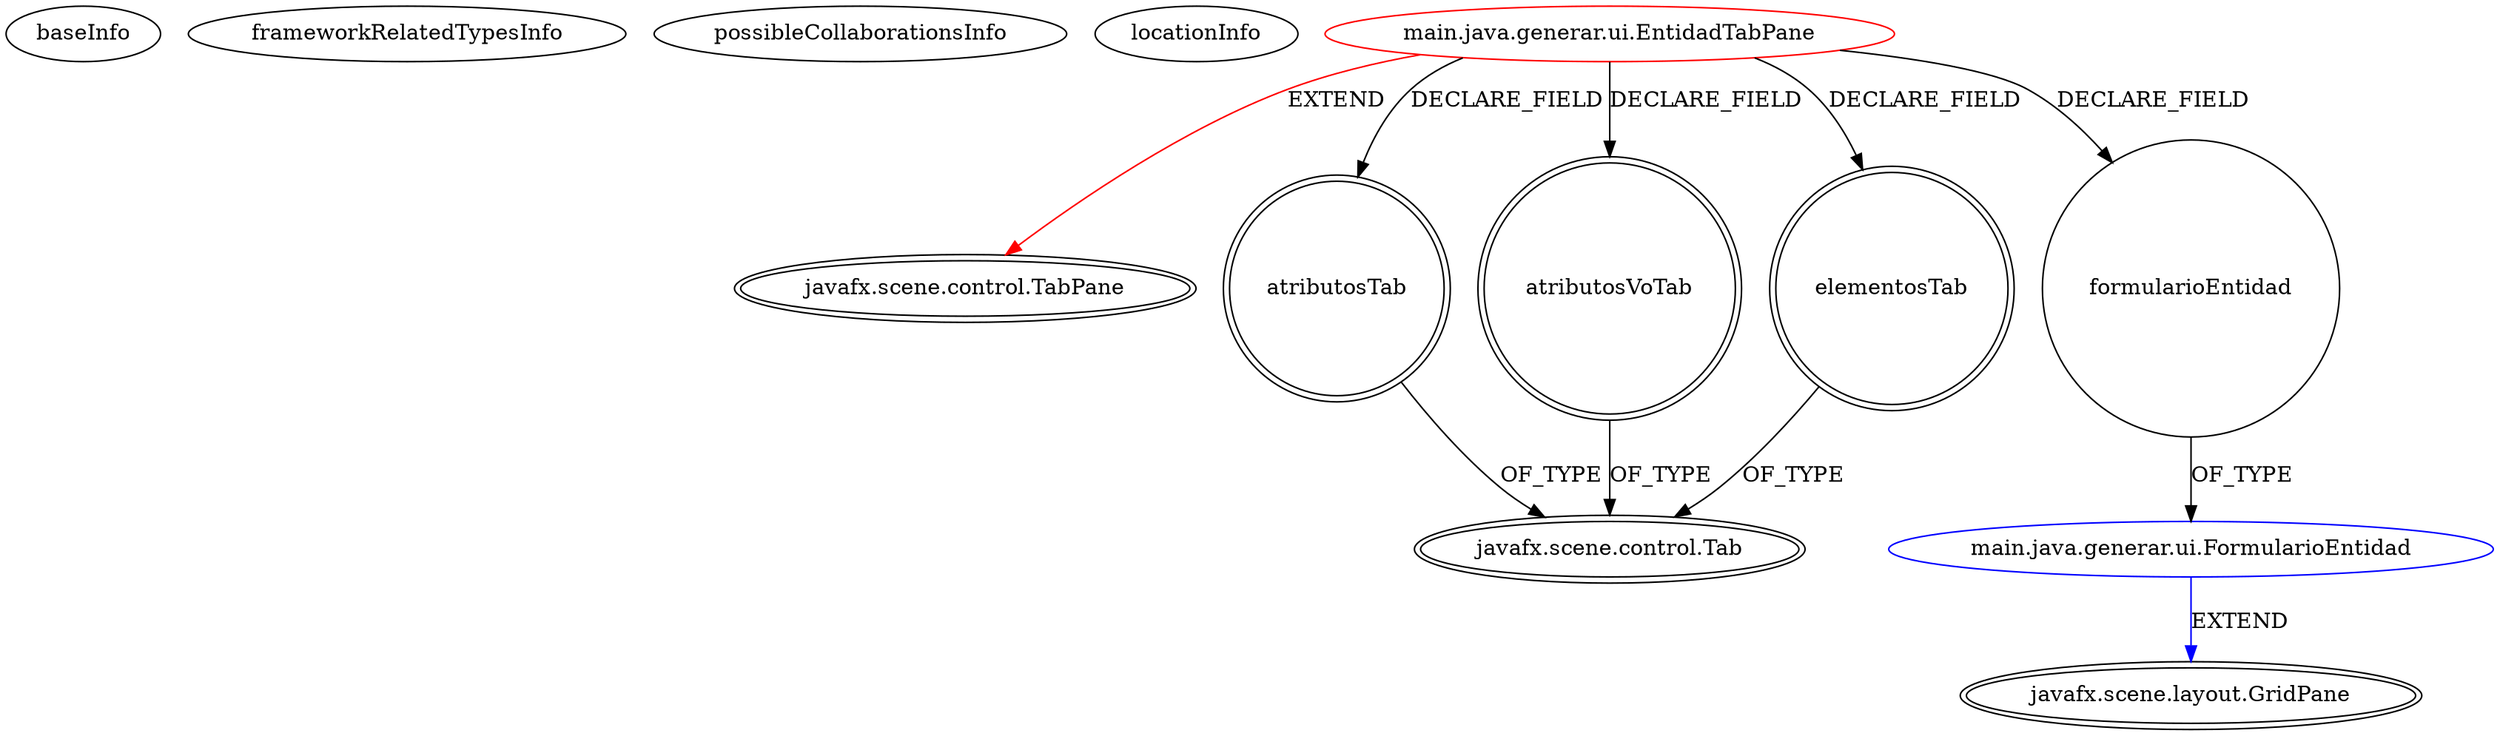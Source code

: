 digraph {
baseInfo[graphId=3860,category="extension_graph",isAnonymous=false,possibleRelation=true]
frameworkRelatedTypesInfo[0="javafx.scene.control.TabPane"]
possibleCollaborationsInfo[0="3860~FIELD_DECLARATION-~javafx.scene.control.TabPane ~javafx.scene.layout.GridPane ~false~false"]
locationInfo[projectName="pedrodonte-genjeefx",filePath="/pedrodonte-genjeefx/genjeefx-master/GenJeeFx/src/main/java/generar/ui/EntidadTabPane.java",contextSignature="EntidadTabPane",graphId="3860"]
0[label="main.java.generar.ui.EntidadTabPane",vertexType="ROOT_CLIENT_CLASS_DECLARATION",isFrameworkType=false,color=red]
1[label="javafx.scene.control.TabPane",vertexType="FRAMEWORK_CLASS_TYPE",isFrameworkType=true,peripheries=2]
2[label="atributosTab",vertexType="FIELD_DECLARATION",isFrameworkType=true,peripheries=2,shape=circle]
3[label="javafx.scene.control.Tab",vertexType="FRAMEWORK_CLASS_TYPE",isFrameworkType=true,peripheries=2]
4[label="atributosVoTab",vertexType="FIELD_DECLARATION",isFrameworkType=true,peripheries=2,shape=circle]
6[label="elementosTab",vertexType="FIELD_DECLARATION",isFrameworkType=true,peripheries=2,shape=circle]
8[label="formularioEntidad",vertexType="FIELD_DECLARATION",isFrameworkType=false,shape=circle]
9[label="main.java.generar.ui.FormularioEntidad",vertexType="REFERENCE_CLIENT_CLASS_DECLARATION",isFrameworkType=false,color=blue]
10[label="javafx.scene.layout.GridPane",vertexType="FRAMEWORK_CLASS_TYPE",isFrameworkType=true,peripheries=2]
0->1[label="EXTEND",color=red]
0->2[label="DECLARE_FIELD"]
2->3[label="OF_TYPE"]
0->4[label="DECLARE_FIELD"]
4->3[label="OF_TYPE"]
0->6[label="DECLARE_FIELD"]
6->3[label="OF_TYPE"]
0->8[label="DECLARE_FIELD"]
9->10[label="EXTEND",color=blue]
8->9[label="OF_TYPE"]
}
